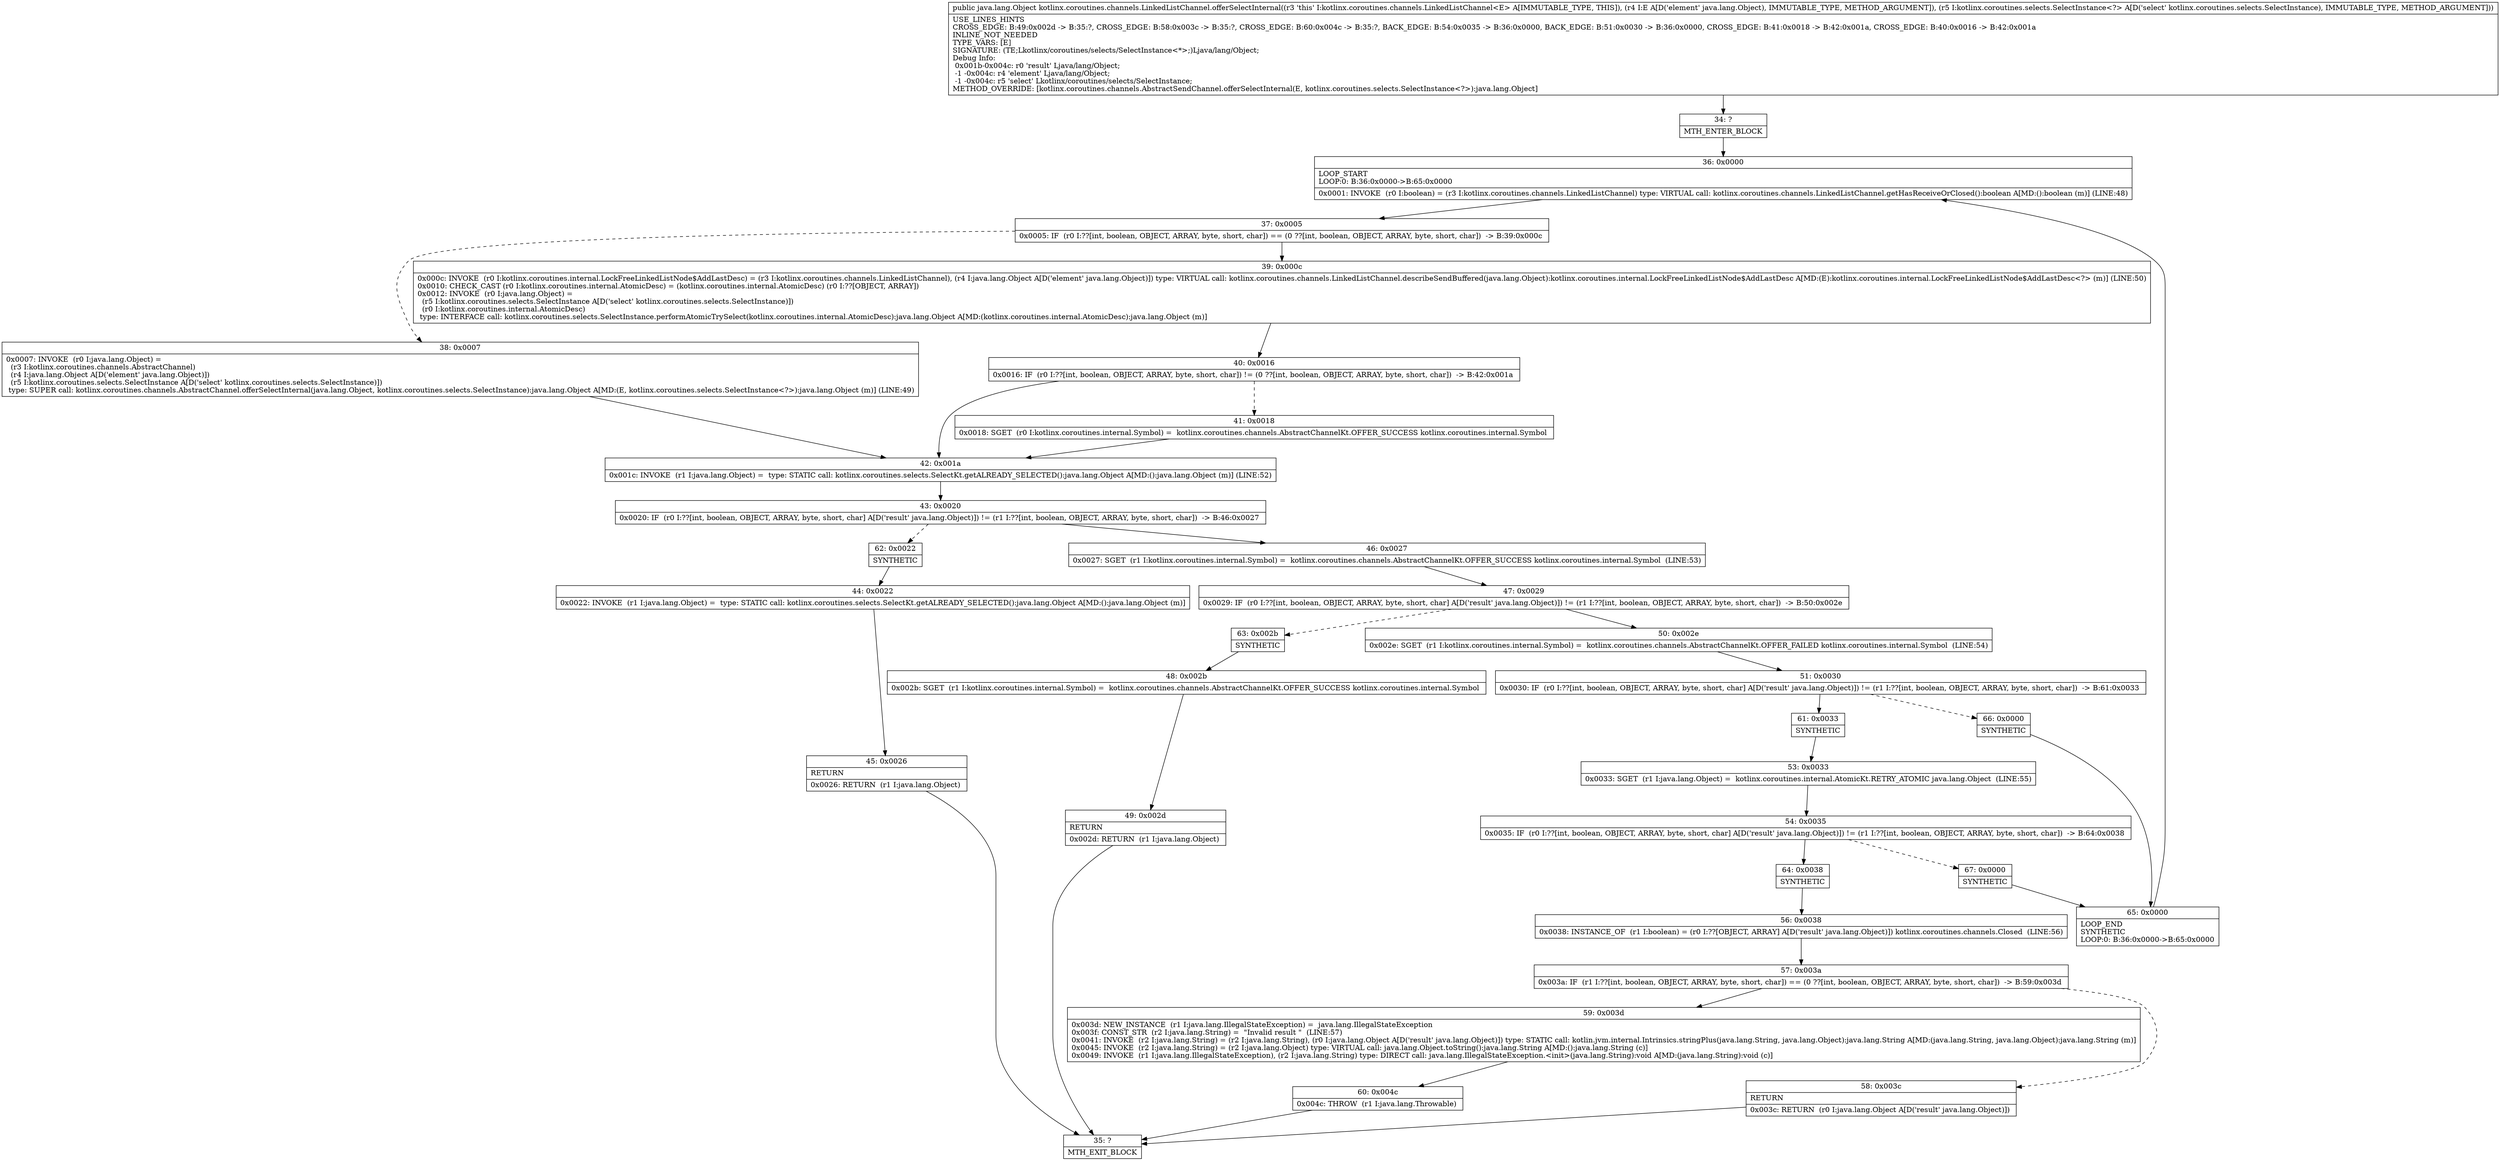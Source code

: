 digraph "CFG forkotlinx.coroutines.channels.LinkedListChannel.offerSelectInternal(Ljava\/lang\/Object;Lkotlinx\/coroutines\/selects\/SelectInstance;)Ljava\/lang\/Object;" {
Node_34 [shape=record,label="{34\:\ ?|MTH_ENTER_BLOCK\l}"];
Node_36 [shape=record,label="{36\:\ 0x0000|LOOP_START\lLOOP:0: B:36:0x0000\-\>B:65:0x0000\l|0x0001: INVOKE  (r0 I:boolean) = (r3 I:kotlinx.coroutines.channels.LinkedListChannel) type: VIRTUAL call: kotlinx.coroutines.channels.LinkedListChannel.getHasReceiveOrClosed():boolean A[MD:():boolean (m)] (LINE:48)\l}"];
Node_37 [shape=record,label="{37\:\ 0x0005|0x0005: IF  (r0 I:??[int, boolean, OBJECT, ARRAY, byte, short, char]) == (0 ??[int, boolean, OBJECT, ARRAY, byte, short, char])  \-\> B:39:0x000c \l}"];
Node_38 [shape=record,label="{38\:\ 0x0007|0x0007: INVOKE  (r0 I:java.lang.Object) = \l  (r3 I:kotlinx.coroutines.channels.AbstractChannel)\l  (r4 I:java.lang.Object A[D('element' java.lang.Object)])\l  (r5 I:kotlinx.coroutines.selects.SelectInstance A[D('select' kotlinx.coroutines.selects.SelectInstance)])\l type: SUPER call: kotlinx.coroutines.channels.AbstractChannel.offerSelectInternal(java.lang.Object, kotlinx.coroutines.selects.SelectInstance):java.lang.Object A[MD:(E, kotlinx.coroutines.selects.SelectInstance\<?\>):java.lang.Object (m)] (LINE:49)\l}"];
Node_42 [shape=record,label="{42\:\ 0x001a|0x001c: INVOKE  (r1 I:java.lang.Object) =  type: STATIC call: kotlinx.coroutines.selects.SelectKt.getALREADY_SELECTED():java.lang.Object A[MD:():java.lang.Object (m)] (LINE:52)\l}"];
Node_43 [shape=record,label="{43\:\ 0x0020|0x0020: IF  (r0 I:??[int, boolean, OBJECT, ARRAY, byte, short, char] A[D('result' java.lang.Object)]) != (r1 I:??[int, boolean, OBJECT, ARRAY, byte, short, char])  \-\> B:46:0x0027 \l}"];
Node_46 [shape=record,label="{46\:\ 0x0027|0x0027: SGET  (r1 I:kotlinx.coroutines.internal.Symbol) =  kotlinx.coroutines.channels.AbstractChannelKt.OFFER_SUCCESS kotlinx.coroutines.internal.Symbol  (LINE:53)\l}"];
Node_47 [shape=record,label="{47\:\ 0x0029|0x0029: IF  (r0 I:??[int, boolean, OBJECT, ARRAY, byte, short, char] A[D('result' java.lang.Object)]) != (r1 I:??[int, boolean, OBJECT, ARRAY, byte, short, char])  \-\> B:50:0x002e \l}"];
Node_50 [shape=record,label="{50\:\ 0x002e|0x002e: SGET  (r1 I:kotlinx.coroutines.internal.Symbol) =  kotlinx.coroutines.channels.AbstractChannelKt.OFFER_FAILED kotlinx.coroutines.internal.Symbol  (LINE:54)\l}"];
Node_51 [shape=record,label="{51\:\ 0x0030|0x0030: IF  (r0 I:??[int, boolean, OBJECT, ARRAY, byte, short, char] A[D('result' java.lang.Object)]) != (r1 I:??[int, boolean, OBJECT, ARRAY, byte, short, char])  \-\> B:61:0x0033 \l}"];
Node_61 [shape=record,label="{61\:\ 0x0033|SYNTHETIC\l}"];
Node_53 [shape=record,label="{53\:\ 0x0033|0x0033: SGET  (r1 I:java.lang.Object) =  kotlinx.coroutines.internal.AtomicKt.RETRY_ATOMIC java.lang.Object  (LINE:55)\l}"];
Node_54 [shape=record,label="{54\:\ 0x0035|0x0035: IF  (r0 I:??[int, boolean, OBJECT, ARRAY, byte, short, char] A[D('result' java.lang.Object)]) != (r1 I:??[int, boolean, OBJECT, ARRAY, byte, short, char])  \-\> B:64:0x0038 \l}"];
Node_64 [shape=record,label="{64\:\ 0x0038|SYNTHETIC\l}"];
Node_56 [shape=record,label="{56\:\ 0x0038|0x0038: INSTANCE_OF  (r1 I:boolean) = (r0 I:??[OBJECT, ARRAY] A[D('result' java.lang.Object)]) kotlinx.coroutines.channels.Closed  (LINE:56)\l}"];
Node_57 [shape=record,label="{57\:\ 0x003a|0x003a: IF  (r1 I:??[int, boolean, OBJECT, ARRAY, byte, short, char]) == (0 ??[int, boolean, OBJECT, ARRAY, byte, short, char])  \-\> B:59:0x003d \l}"];
Node_58 [shape=record,label="{58\:\ 0x003c|RETURN\l|0x003c: RETURN  (r0 I:java.lang.Object A[D('result' java.lang.Object)]) \l}"];
Node_35 [shape=record,label="{35\:\ ?|MTH_EXIT_BLOCK\l}"];
Node_59 [shape=record,label="{59\:\ 0x003d|0x003d: NEW_INSTANCE  (r1 I:java.lang.IllegalStateException) =  java.lang.IllegalStateException \l0x003f: CONST_STR  (r2 I:java.lang.String) =  \"Invalid result \"  (LINE:57)\l0x0041: INVOKE  (r2 I:java.lang.String) = (r2 I:java.lang.String), (r0 I:java.lang.Object A[D('result' java.lang.Object)]) type: STATIC call: kotlin.jvm.internal.Intrinsics.stringPlus(java.lang.String, java.lang.Object):java.lang.String A[MD:(java.lang.String, java.lang.Object):java.lang.String (m)]\l0x0045: INVOKE  (r2 I:java.lang.String) = (r2 I:java.lang.Object) type: VIRTUAL call: java.lang.Object.toString():java.lang.String A[MD:():java.lang.String (c)]\l0x0049: INVOKE  (r1 I:java.lang.IllegalStateException), (r2 I:java.lang.String) type: DIRECT call: java.lang.IllegalStateException.\<init\>(java.lang.String):void A[MD:(java.lang.String):void (c)]\l}"];
Node_60 [shape=record,label="{60\:\ 0x004c|0x004c: THROW  (r1 I:java.lang.Throwable) \l}"];
Node_67 [shape=record,label="{67\:\ 0x0000|SYNTHETIC\l}"];
Node_65 [shape=record,label="{65\:\ 0x0000|LOOP_END\lSYNTHETIC\lLOOP:0: B:36:0x0000\-\>B:65:0x0000\l}"];
Node_66 [shape=record,label="{66\:\ 0x0000|SYNTHETIC\l}"];
Node_63 [shape=record,label="{63\:\ 0x002b|SYNTHETIC\l}"];
Node_48 [shape=record,label="{48\:\ 0x002b|0x002b: SGET  (r1 I:kotlinx.coroutines.internal.Symbol) =  kotlinx.coroutines.channels.AbstractChannelKt.OFFER_SUCCESS kotlinx.coroutines.internal.Symbol \l}"];
Node_49 [shape=record,label="{49\:\ 0x002d|RETURN\l|0x002d: RETURN  (r1 I:java.lang.Object) \l}"];
Node_62 [shape=record,label="{62\:\ 0x0022|SYNTHETIC\l}"];
Node_44 [shape=record,label="{44\:\ 0x0022|0x0022: INVOKE  (r1 I:java.lang.Object) =  type: STATIC call: kotlinx.coroutines.selects.SelectKt.getALREADY_SELECTED():java.lang.Object A[MD:():java.lang.Object (m)]\l}"];
Node_45 [shape=record,label="{45\:\ 0x0026|RETURN\l|0x0026: RETURN  (r1 I:java.lang.Object) \l}"];
Node_39 [shape=record,label="{39\:\ 0x000c|0x000c: INVOKE  (r0 I:kotlinx.coroutines.internal.LockFreeLinkedListNode$AddLastDesc) = (r3 I:kotlinx.coroutines.channels.LinkedListChannel), (r4 I:java.lang.Object A[D('element' java.lang.Object)]) type: VIRTUAL call: kotlinx.coroutines.channels.LinkedListChannel.describeSendBuffered(java.lang.Object):kotlinx.coroutines.internal.LockFreeLinkedListNode$AddLastDesc A[MD:(E):kotlinx.coroutines.internal.LockFreeLinkedListNode$AddLastDesc\<?\> (m)] (LINE:50)\l0x0010: CHECK_CAST (r0 I:kotlinx.coroutines.internal.AtomicDesc) = (kotlinx.coroutines.internal.AtomicDesc) (r0 I:??[OBJECT, ARRAY]) \l0x0012: INVOKE  (r0 I:java.lang.Object) = \l  (r5 I:kotlinx.coroutines.selects.SelectInstance A[D('select' kotlinx.coroutines.selects.SelectInstance)])\l  (r0 I:kotlinx.coroutines.internal.AtomicDesc)\l type: INTERFACE call: kotlinx.coroutines.selects.SelectInstance.performAtomicTrySelect(kotlinx.coroutines.internal.AtomicDesc):java.lang.Object A[MD:(kotlinx.coroutines.internal.AtomicDesc):java.lang.Object (m)]\l}"];
Node_40 [shape=record,label="{40\:\ 0x0016|0x0016: IF  (r0 I:??[int, boolean, OBJECT, ARRAY, byte, short, char]) != (0 ??[int, boolean, OBJECT, ARRAY, byte, short, char])  \-\> B:42:0x001a \l}"];
Node_41 [shape=record,label="{41\:\ 0x0018|0x0018: SGET  (r0 I:kotlinx.coroutines.internal.Symbol) =  kotlinx.coroutines.channels.AbstractChannelKt.OFFER_SUCCESS kotlinx.coroutines.internal.Symbol \l}"];
MethodNode[shape=record,label="{public java.lang.Object kotlinx.coroutines.channels.LinkedListChannel.offerSelectInternal((r3 'this' I:kotlinx.coroutines.channels.LinkedListChannel\<E\> A[IMMUTABLE_TYPE, THIS]), (r4 I:E A[D('element' java.lang.Object), IMMUTABLE_TYPE, METHOD_ARGUMENT]), (r5 I:kotlinx.coroutines.selects.SelectInstance\<?\> A[D('select' kotlinx.coroutines.selects.SelectInstance), IMMUTABLE_TYPE, METHOD_ARGUMENT]))  | USE_LINES_HINTS\lCROSS_EDGE: B:49:0x002d \-\> B:35:?, CROSS_EDGE: B:58:0x003c \-\> B:35:?, CROSS_EDGE: B:60:0x004c \-\> B:35:?, BACK_EDGE: B:54:0x0035 \-\> B:36:0x0000, BACK_EDGE: B:51:0x0030 \-\> B:36:0x0000, CROSS_EDGE: B:41:0x0018 \-\> B:42:0x001a, CROSS_EDGE: B:40:0x0016 \-\> B:42:0x001a\lINLINE_NOT_NEEDED\lTYPE_VARS: [E]\lSIGNATURE: (TE;Lkotlinx\/coroutines\/selects\/SelectInstance\<*\>;)Ljava\/lang\/Object;\lDebug Info:\l  0x001b\-0x004c: r0 'result' Ljava\/lang\/Object;\l  \-1 \-0x004c: r4 'element' Ljava\/lang\/Object;\l  \-1 \-0x004c: r5 'select' Lkotlinx\/coroutines\/selects\/SelectInstance;\lMETHOD_OVERRIDE: [kotlinx.coroutines.channels.AbstractSendChannel.offerSelectInternal(E, kotlinx.coroutines.selects.SelectInstance\<?\>):java.lang.Object]\l}"];
MethodNode -> Node_34;Node_34 -> Node_36;
Node_36 -> Node_37;
Node_37 -> Node_38[style=dashed];
Node_37 -> Node_39;
Node_38 -> Node_42;
Node_42 -> Node_43;
Node_43 -> Node_46;
Node_43 -> Node_62[style=dashed];
Node_46 -> Node_47;
Node_47 -> Node_50;
Node_47 -> Node_63[style=dashed];
Node_50 -> Node_51;
Node_51 -> Node_61;
Node_51 -> Node_66[style=dashed];
Node_61 -> Node_53;
Node_53 -> Node_54;
Node_54 -> Node_64;
Node_54 -> Node_67[style=dashed];
Node_64 -> Node_56;
Node_56 -> Node_57;
Node_57 -> Node_58[style=dashed];
Node_57 -> Node_59;
Node_58 -> Node_35;
Node_59 -> Node_60;
Node_60 -> Node_35;
Node_67 -> Node_65;
Node_65 -> Node_36;
Node_66 -> Node_65;
Node_63 -> Node_48;
Node_48 -> Node_49;
Node_49 -> Node_35;
Node_62 -> Node_44;
Node_44 -> Node_45;
Node_45 -> Node_35;
Node_39 -> Node_40;
Node_40 -> Node_41[style=dashed];
Node_40 -> Node_42;
Node_41 -> Node_42;
}

